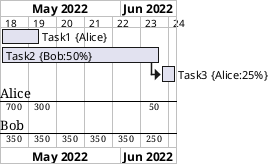 {
  "sha1": "i4ydk8z7nvslp8hjqqt2t7piqf8qbrg",
  "insertion": {
    "when": "2024-06-03T18:59:30.310Z",
    "url": "https://forum.plantuml.net/15577/gantt-with-weekly-scale-bugs",
    "user": "plantuml@gmail.com"
  }
}
@startgantt
ganttscale weekly
Project starts the 2022/05/02
[Task1] on {Alice} lasts 10 days
[Task2] on {Bob:50%} lasts 20 days
then [Task3] on {Alice:25%} lasts 1 days
@endgantt
